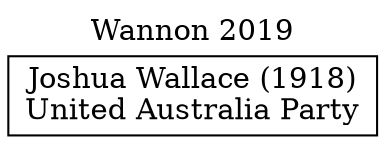 // House preference flow
digraph "Joshua Wallace (1918)_Wannon_2019" {
	graph [label="Wannon 2019" labelloc=t mclimit=10]
	node [shape=box]
	"Joshua Wallace (1918)" [label="Joshua Wallace (1918)
United Australia Party"]
}

